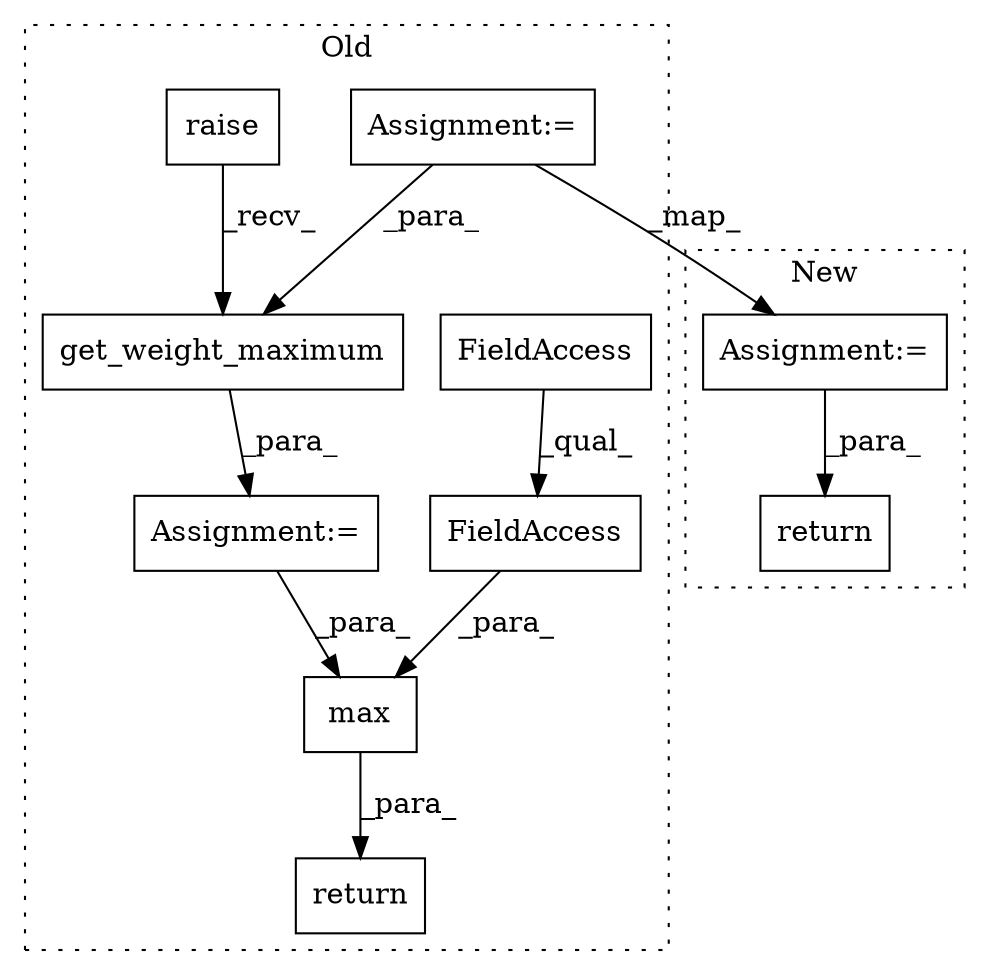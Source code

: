 digraph G {
subgraph cluster0 {
1 [label="get_weight_maximum" a="32" s="6080,6116" l="19,1" shape="box"];
3 [label="max" a="32" s="6130,6171" l="4,1" shape="box"];
5 [label="Assignment:=" a="7" s="5966" l="7" shape="box"];
6 [label="FieldAccess" a="22" s="6140" l="31" shape="box"];
7 [label="FieldAccess" a="22" s="6140" l="16" shape="box"];
8 [label="raise" a="32" s="6038,6078" l="6,1" shape="box"];
9 [label="Assignment:=" a="7" s="6037" l="1" shape="box"];
10 [label="return" a="41" s="6123" l="7" shape="box"];
label = "Old";
style="dotted";
}
subgraph cluster1 {
2 [label="return" a="41" s="2703" l="7" shape="box"];
4 [label="Assignment:=" a="7" s="2514" l="7" shape="box"];
label = "New";
style="dotted";
}
1 -> 9 [label="_para_"];
3 -> 10 [label="_para_"];
4 -> 2 [label="_para_"];
5 -> 4 [label="_map_"];
5 -> 1 [label="_para_"];
6 -> 3 [label="_para_"];
7 -> 6 [label="_qual_"];
8 -> 1 [label="_recv_"];
9 -> 3 [label="_para_"];
}